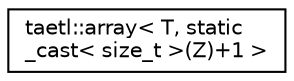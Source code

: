 digraph "Graphical Class Hierarchy"
{
  edge [fontname="Helvetica",fontsize="10",labelfontname="Helvetica",labelfontsize="10"];
  node [fontname="Helvetica",fontsize="10",shape=record];
  rankdir="LR";
  Node0 [label="taetl::array\< T, static\l_cast\< size_t \>(Z)+1 \>",height=0.2,width=0.4,color="black", fillcolor="white", style="filled",URL="$classtaetl_1_1array.html"];
}
